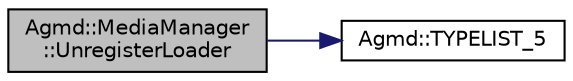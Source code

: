 digraph "Agmd::MediaManager::UnregisterLoader"
{
  edge [fontname="Helvetica",fontsize="10",labelfontname="Helvetica",labelfontsize="10"];
  node [fontname="Helvetica",fontsize="10",shape=record];
  rankdir="LR";
  Node1 [label="Agmd::MediaManager\l::UnregisterLoader",height=0.2,width=0.4,color="black", fillcolor="grey75", style="filled" fontcolor="black"];
  Node1 -> Node2 [color="midnightblue",fontsize="10",style="solid",fontname="Helvetica"];
  Node2 [label="Agmd::TYPELIST_5",height=0.2,width=0.4,color="black", fillcolor="white", style="filled",URL="$namespace_agmd.html#a424fa2cd5cf0c33277b03d8e0657ee3b"];
}
